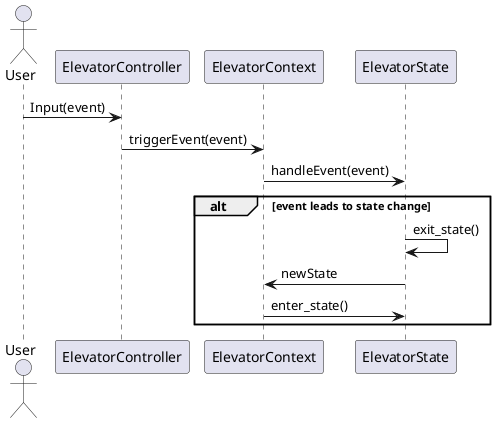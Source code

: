 @startuml
actor User
participant "ElevatorController" as Controller
participant "ElevatorContext" as Context
participant "ElevatorState" as State

User -> Controller : Input(event)
Controller -> Context : triggerEvent(event)
Context -> State : handleEvent(event)
alt event leads to state change
    State -> State : exit_state()
    State -> Context : newState
    Context -> State : enter_state()
end

@enduml
